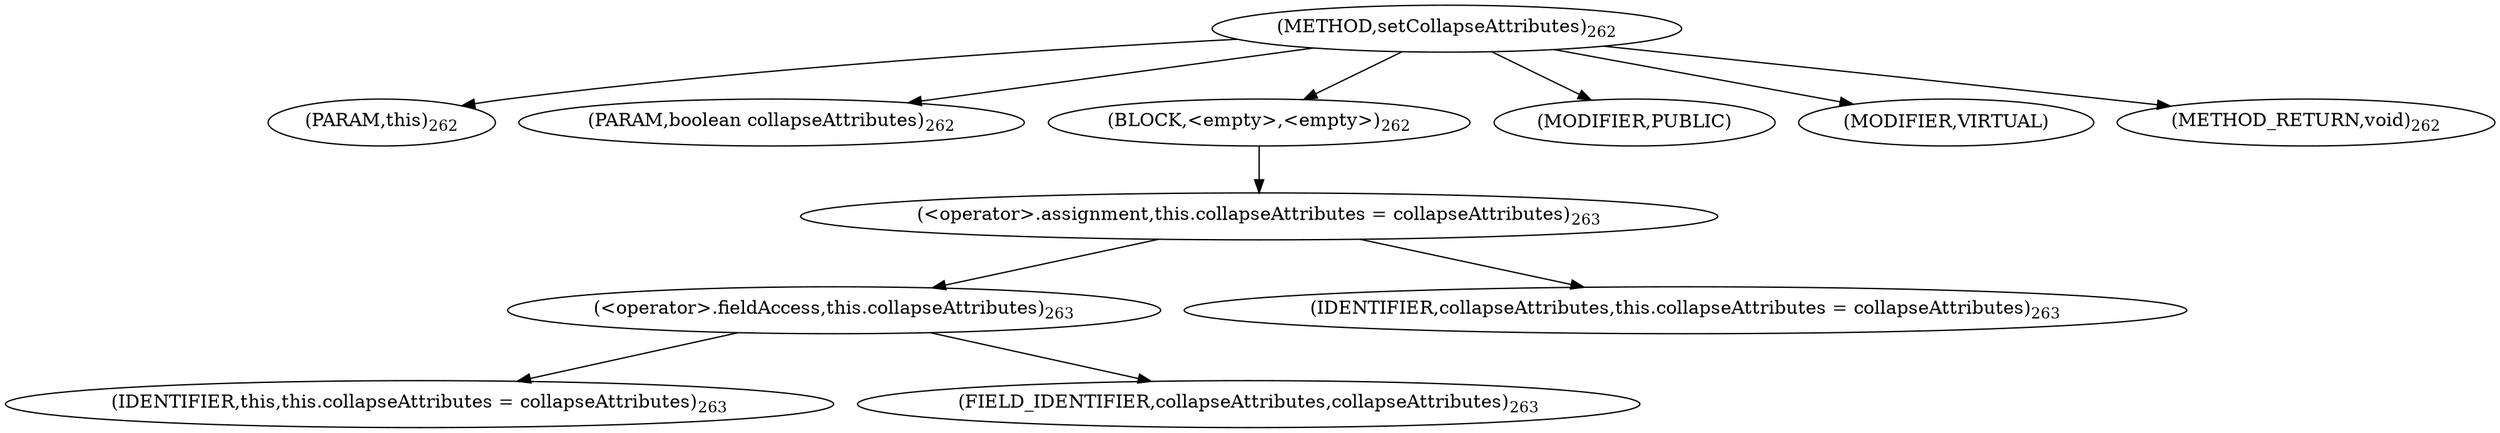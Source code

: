digraph "setCollapseAttributes" {  
"459" [label = <(METHOD,setCollapseAttributes)<SUB>262</SUB>> ]
"24" [label = <(PARAM,this)<SUB>262</SUB>> ]
"460" [label = <(PARAM,boolean collapseAttributes)<SUB>262</SUB>> ]
"461" [label = <(BLOCK,&lt;empty&gt;,&lt;empty&gt;)<SUB>262</SUB>> ]
"462" [label = <(&lt;operator&gt;.assignment,this.collapseAttributes = collapseAttributes)<SUB>263</SUB>> ]
"463" [label = <(&lt;operator&gt;.fieldAccess,this.collapseAttributes)<SUB>263</SUB>> ]
"23" [label = <(IDENTIFIER,this,this.collapseAttributes = collapseAttributes)<SUB>263</SUB>> ]
"464" [label = <(FIELD_IDENTIFIER,collapseAttributes,collapseAttributes)<SUB>263</SUB>> ]
"465" [label = <(IDENTIFIER,collapseAttributes,this.collapseAttributes = collapseAttributes)<SUB>263</SUB>> ]
"466" [label = <(MODIFIER,PUBLIC)> ]
"467" [label = <(MODIFIER,VIRTUAL)> ]
"468" [label = <(METHOD_RETURN,void)<SUB>262</SUB>> ]
  "459" -> "24" 
  "459" -> "460" 
  "459" -> "461" 
  "459" -> "466" 
  "459" -> "467" 
  "459" -> "468" 
  "461" -> "462" 
  "462" -> "463" 
  "462" -> "465" 
  "463" -> "23" 
  "463" -> "464" 
}
